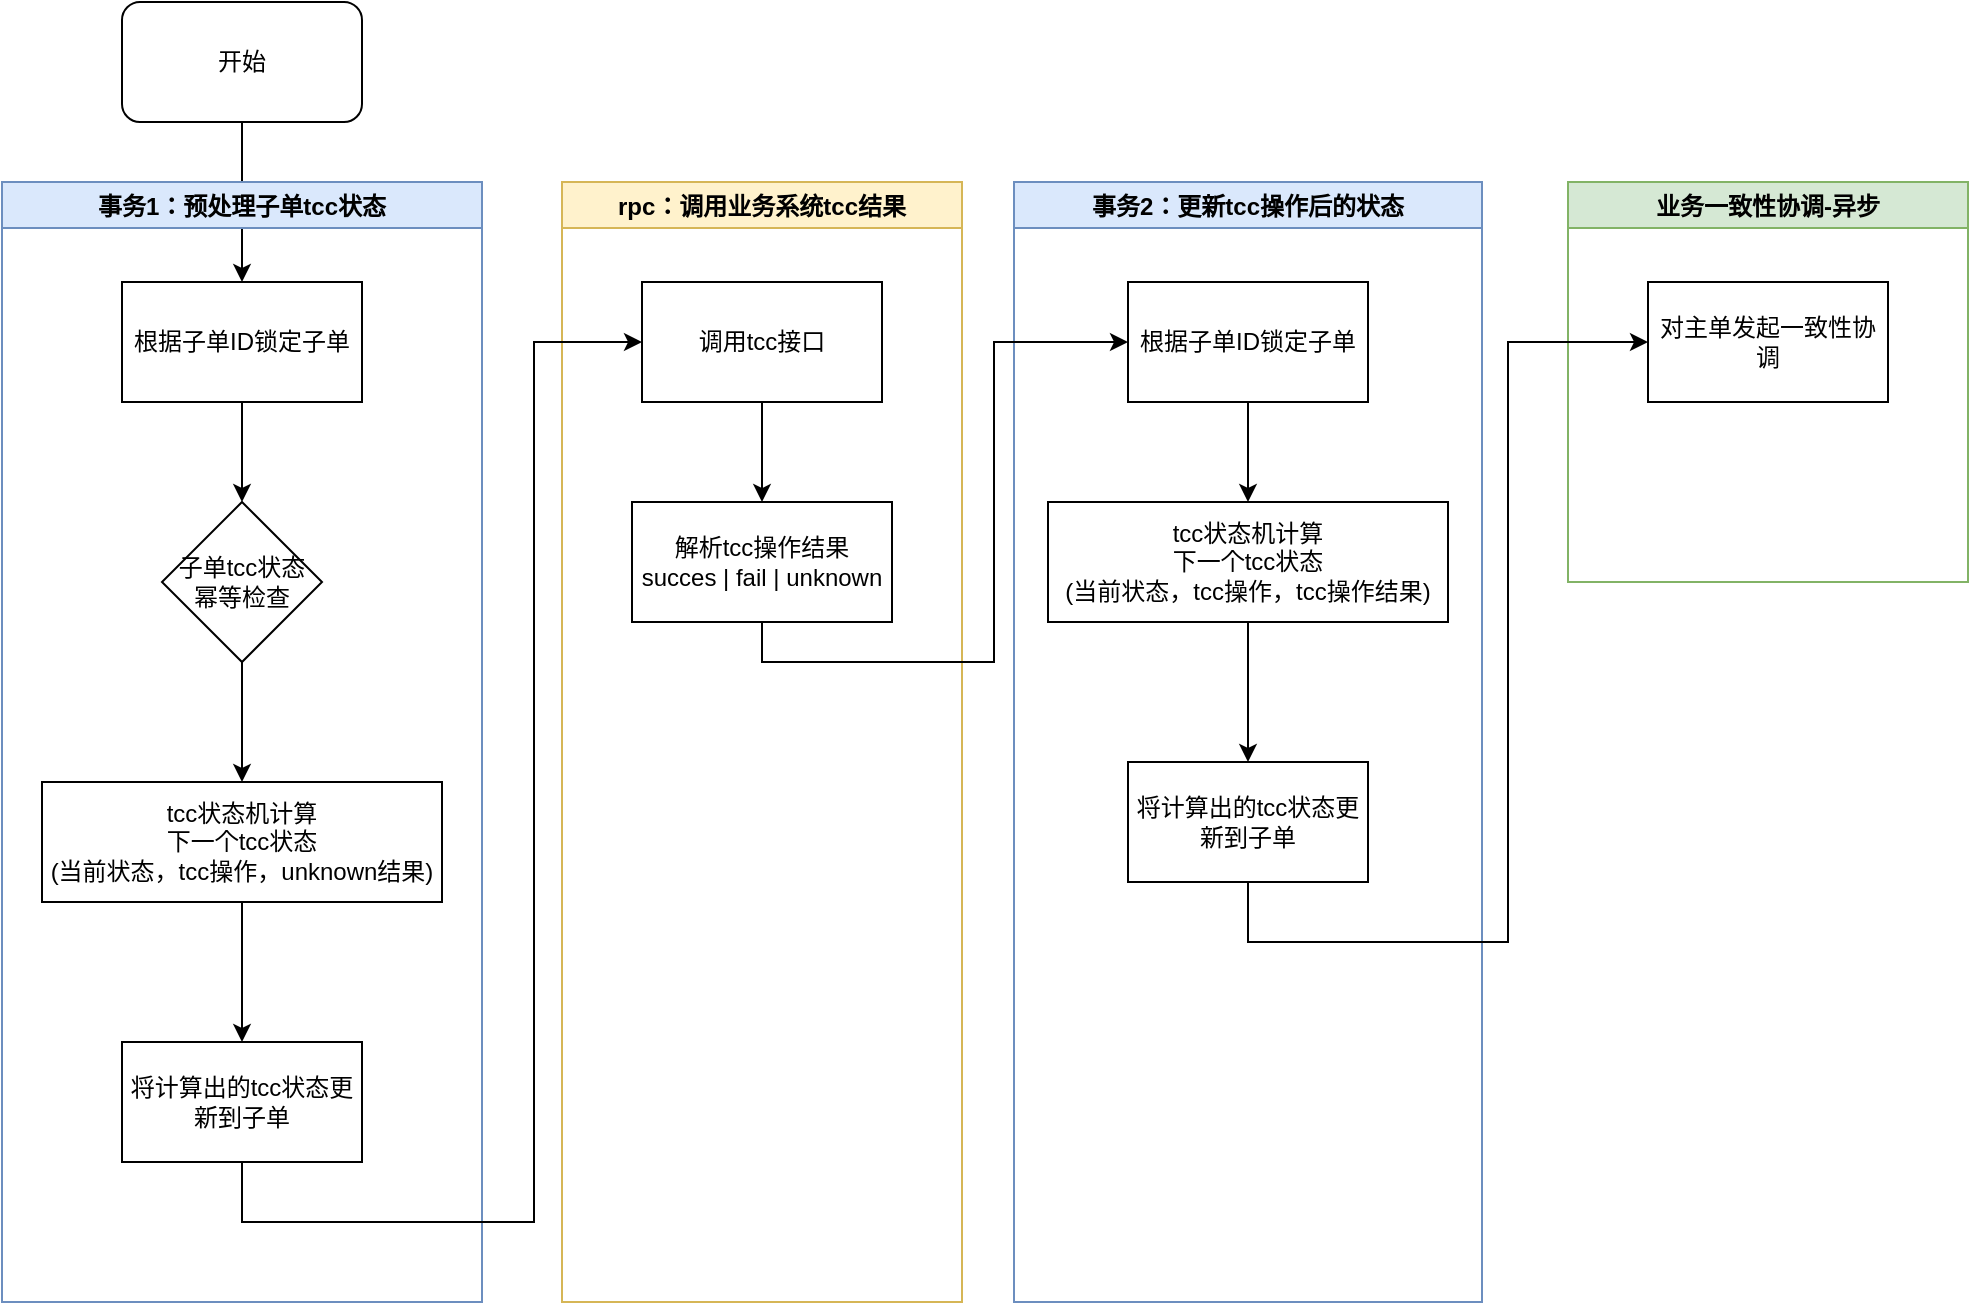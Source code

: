 <mxfile version="20.2.7" type="github">
  <diagram id="NmENcyWyUuuAA7Jg1kr3" name="第 1 页">
    <mxGraphModel dx="1298" dy="834" grid="1" gridSize="10" guides="1" tooltips="1" connect="1" arrows="1" fold="1" page="1" pageScale="1" pageWidth="827" pageHeight="1169" math="0" shadow="0">
      <root>
        <mxCell id="0" />
        <mxCell id="1" parent="0" />
        <mxCell id="DWvgcuhFIjDn6s-qHkVy-9" style="edgeStyle=orthogonalEdgeStyle;rounded=0;orthogonalLoop=1;jettySize=auto;html=1;entryX=0.5;entryY=0;entryDx=0;entryDy=0;" edge="1" parent="1" source="DWvgcuhFIjDn6s-qHkVy-1" target="DWvgcuhFIjDn6s-qHkVy-4">
          <mxGeometry relative="1" as="geometry" />
        </mxCell>
        <mxCell id="DWvgcuhFIjDn6s-qHkVy-1" value="开始" style="rounded=1;whiteSpace=wrap;html=1;" vertex="1" parent="1">
          <mxGeometry x="104" y="80" width="120" height="60" as="geometry" />
        </mxCell>
        <mxCell id="DWvgcuhFIjDn6s-qHkVy-2" value="事务1：预处理子单tcc状态" style="swimlane;fillColor=#dae8fc;strokeColor=#6c8ebf;" vertex="1" parent="1">
          <mxGeometry x="44" y="170" width="240" height="560" as="geometry" />
        </mxCell>
        <mxCell id="DWvgcuhFIjDn6s-qHkVy-10" style="edgeStyle=orthogonalEdgeStyle;rounded=0;orthogonalLoop=1;jettySize=auto;html=1;" edge="1" parent="DWvgcuhFIjDn6s-qHkVy-2" source="DWvgcuhFIjDn6s-qHkVy-4" target="DWvgcuhFIjDn6s-qHkVy-5">
          <mxGeometry relative="1" as="geometry" />
        </mxCell>
        <mxCell id="DWvgcuhFIjDn6s-qHkVy-4" value="根据子单ID锁定子单" style="rounded=0;whiteSpace=wrap;html=1;" vertex="1" parent="DWvgcuhFIjDn6s-qHkVy-2">
          <mxGeometry x="60" y="50" width="120" height="60" as="geometry" />
        </mxCell>
        <mxCell id="DWvgcuhFIjDn6s-qHkVy-11" style="edgeStyle=orthogonalEdgeStyle;rounded=0;orthogonalLoop=1;jettySize=auto;html=1;entryX=0.5;entryY=0;entryDx=0;entryDy=0;" edge="1" parent="DWvgcuhFIjDn6s-qHkVy-2" source="DWvgcuhFIjDn6s-qHkVy-5" target="DWvgcuhFIjDn6s-qHkVy-6">
          <mxGeometry relative="1" as="geometry" />
        </mxCell>
        <mxCell id="DWvgcuhFIjDn6s-qHkVy-5" value="子单tcc状态&lt;br&gt;幂等检查" style="rhombus;whiteSpace=wrap;html=1;" vertex="1" parent="DWvgcuhFIjDn6s-qHkVy-2">
          <mxGeometry x="80" y="160" width="80" height="80" as="geometry" />
        </mxCell>
        <mxCell id="DWvgcuhFIjDn6s-qHkVy-12" style="edgeStyle=orthogonalEdgeStyle;rounded=0;orthogonalLoop=1;jettySize=auto;html=1;entryX=0.5;entryY=0;entryDx=0;entryDy=0;" edge="1" parent="DWvgcuhFIjDn6s-qHkVy-2" source="DWvgcuhFIjDn6s-qHkVy-6" target="DWvgcuhFIjDn6s-qHkVy-7">
          <mxGeometry relative="1" as="geometry" />
        </mxCell>
        <mxCell id="DWvgcuhFIjDn6s-qHkVy-6" value="tcc状态机计算&lt;br&gt;下一个tcc状态&lt;br&gt;(当前状态，tcc操作，unknown结果)" style="rounded=0;whiteSpace=wrap;html=1;" vertex="1" parent="DWvgcuhFIjDn6s-qHkVy-2">
          <mxGeometry x="20" y="300" width="200" height="60" as="geometry" />
        </mxCell>
        <mxCell id="DWvgcuhFIjDn6s-qHkVy-7" value="将计算出的tcc状态更新到子单" style="rounded=0;whiteSpace=wrap;html=1;" vertex="1" parent="DWvgcuhFIjDn6s-qHkVy-2">
          <mxGeometry x="60" y="430" width="120" height="60" as="geometry" />
        </mxCell>
        <mxCell id="DWvgcuhFIjDn6s-qHkVy-8" value="rpc：调用业务系统tcc结果" style="swimlane;fillColor=#fff2cc;strokeColor=#d6b656;" vertex="1" parent="1">
          <mxGeometry x="324" y="170" width="200" height="560" as="geometry" />
        </mxCell>
        <mxCell id="DWvgcuhFIjDn6s-qHkVy-25" style="edgeStyle=orthogonalEdgeStyle;rounded=0;orthogonalLoop=1;jettySize=auto;html=1;entryX=0.5;entryY=0;entryDx=0;entryDy=0;" edge="1" parent="DWvgcuhFIjDn6s-qHkVy-8" source="DWvgcuhFIjDn6s-qHkVy-14" target="DWvgcuhFIjDn6s-qHkVy-22">
          <mxGeometry relative="1" as="geometry" />
        </mxCell>
        <mxCell id="DWvgcuhFIjDn6s-qHkVy-14" value="调用tcc接口" style="rounded=0;whiteSpace=wrap;html=1;" vertex="1" parent="DWvgcuhFIjDn6s-qHkVy-8">
          <mxGeometry x="40" y="50" width="120" height="60" as="geometry" />
        </mxCell>
        <mxCell id="DWvgcuhFIjDn6s-qHkVy-22" value="解析tcc操作结果&lt;br&gt;succes | fail | unknown" style="rounded=0;whiteSpace=wrap;html=1;" vertex="1" parent="DWvgcuhFIjDn6s-qHkVy-8">
          <mxGeometry x="35" y="160" width="130" height="60" as="geometry" />
        </mxCell>
        <mxCell id="DWvgcuhFIjDn6s-qHkVy-13" value="事务2：更新tcc操作后的状态" style="swimlane;fillColor=#dae8fc;strokeColor=#6c8ebf;" vertex="1" parent="1">
          <mxGeometry x="550" y="170" width="234" height="560" as="geometry" />
        </mxCell>
        <mxCell id="DWvgcuhFIjDn6s-qHkVy-26" style="edgeStyle=orthogonalEdgeStyle;rounded=0;orthogonalLoop=1;jettySize=auto;html=1;entryX=0.5;entryY=0;entryDx=0;entryDy=0;" edge="1" parent="DWvgcuhFIjDn6s-qHkVy-13" source="DWvgcuhFIjDn6s-qHkVy-15" target="DWvgcuhFIjDn6s-qHkVy-18">
          <mxGeometry relative="1" as="geometry" />
        </mxCell>
        <mxCell id="DWvgcuhFIjDn6s-qHkVy-15" value="根据子单ID锁定子单" style="rounded=0;whiteSpace=wrap;html=1;" vertex="1" parent="DWvgcuhFIjDn6s-qHkVy-13">
          <mxGeometry x="57" y="50" width="120" height="60" as="geometry" />
        </mxCell>
        <mxCell id="DWvgcuhFIjDn6s-qHkVy-21" style="edgeStyle=orthogonalEdgeStyle;rounded=0;orthogonalLoop=1;jettySize=auto;html=1;entryX=0.5;entryY=0;entryDx=0;entryDy=0;" edge="1" parent="DWvgcuhFIjDn6s-qHkVy-13" source="DWvgcuhFIjDn6s-qHkVy-18" target="DWvgcuhFIjDn6s-qHkVy-20">
          <mxGeometry relative="1" as="geometry" />
        </mxCell>
        <mxCell id="DWvgcuhFIjDn6s-qHkVy-18" value="tcc状态机计算&lt;br&gt;下一个tcc状态&lt;br&gt;(当前状态，tcc操作，tcc操作结果)" style="rounded=0;whiteSpace=wrap;html=1;" vertex="1" parent="DWvgcuhFIjDn6s-qHkVy-13">
          <mxGeometry x="17" y="160" width="200" height="60" as="geometry" />
        </mxCell>
        <mxCell id="DWvgcuhFIjDn6s-qHkVy-20" value="将计算出的tcc状态更新到子单" style="rounded=0;whiteSpace=wrap;html=1;" vertex="1" parent="DWvgcuhFIjDn6s-qHkVy-13">
          <mxGeometry x="57" y="290" width="120" height="60" as="geometry" />
        </mxCell>
        <mxCell id="DWvgcuhFIjDn6s-qHkVy-16" style="edgeStyle=orthogonalEdgeStyle;rounded=0;orthogonalLoop=1;jettySize=auto;html=1;entryX=0;entryY=0.5;entryDx=0;entryDy=0;" edge="1" parent="1" source="DWvgcuhFIjDn6s-qHkVy-7" target="DWvgcuhFIjDn6s-qHkVy-14">
          <mxGeometry relative="1" as="geometry">
            <Array as="points">
              <mxPoint x="164" y="690" />
              <mxPoint x="310" y="690" />
              <mxPoint x="310" y="250" />
            </Array>
          </mxGeometry>
        </mxCell>
        <mxCell id="DWvgcuhFIjDn6s-qHkVy-24" style="edgeStyle=orthogonalEdgeStyle;rounded=0;orthogonalLoop=1;jettySize=auto;html=1;entryX=0;entryY=0.5;entryDx=0;entryDy=0;" edge="1" parent="1" source="DWvgcuhFIjDn6s-qHkVy-22" target="DWvgcuhFIjDn6s-qHkVy-15">
          <mxGeometry relative="1" as="geometry">
            <Array as="points">
              <mxPoint x="424" y="410" />
              <mxPoint x="540" y="410" />
              <mxPoint x="540" y="250" />
            </Array>
          </mxGeometry>
        </mxCell>
        <mxCell id="DWvgcuhFIjDn6s-qHkVy-27" value="业务一致性协调-异步" style="swimlane;fillColor=#d5e8d4;strokeColor=#82b366;" vertex="1" parent="1">
          <mxGeometry x="827" y="170" width="200" height="200" as="geometry" />
        </mxCell>
        <mxCell id="DWvgcuhFIjDn6s-qHkVy-28" value="对主单发起一致性协调" style="rounded=0;whiteSpace=wrap;html=1;" vertex="1" parent="DWvgcuhFIjDn6s-qHkVy-27">
          <mxGeometry x="40" y="50" width="120" height="60" as="geometry" />
        </mxCell>
        <mxCell id="DWvgcuhFIjDn6s-qHkVy-29" style="edgeStyle=orthogonalEdgeStyle;rounded=0;orthogonalLoop=1;jettySize=auto;html=1;entryX=0;entryY=0.5;entryDx=0;entryDy=0;" edge="1" parent="1" source="DWvgcuhFIjDn6s-qHkVy-20" target="DWvgcuhFIjDn6s-qHkVy-28">
          <mxGeometry relative="1" as="geometry">
            <Array as="points">
              <mxPoint x="667" y="550" />
              <mxPoint x="797" y="550" />
              <mxPoint x="797" y="250" />
            </Array>
          </mxGeometry>
        </mxCell>
      </root>
    </mxGraphModel>
  </diagram>
</mxfile>

